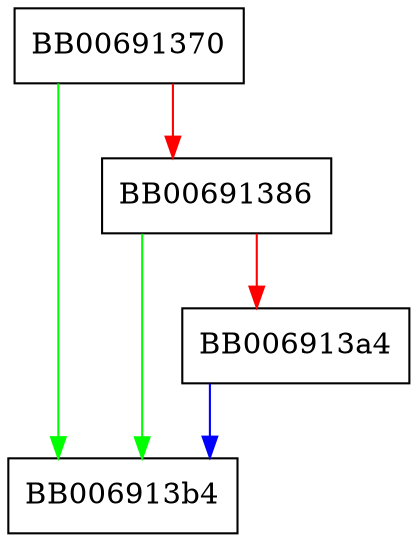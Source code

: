 digraph aes_dupctx {
  node [shape="box"];
  graph [splines=ortho];
  BB00691370 -> BB006913b4 [color="green"];
  BB00691370 -> BB00691386 [color="red"];
  BB00691386 -> BB006913b4 [color="green"];
  BB00691386 -> BB006913a4 [color="red"];
  BB006913a4 -> BB006913b4 [color="blue"];
}